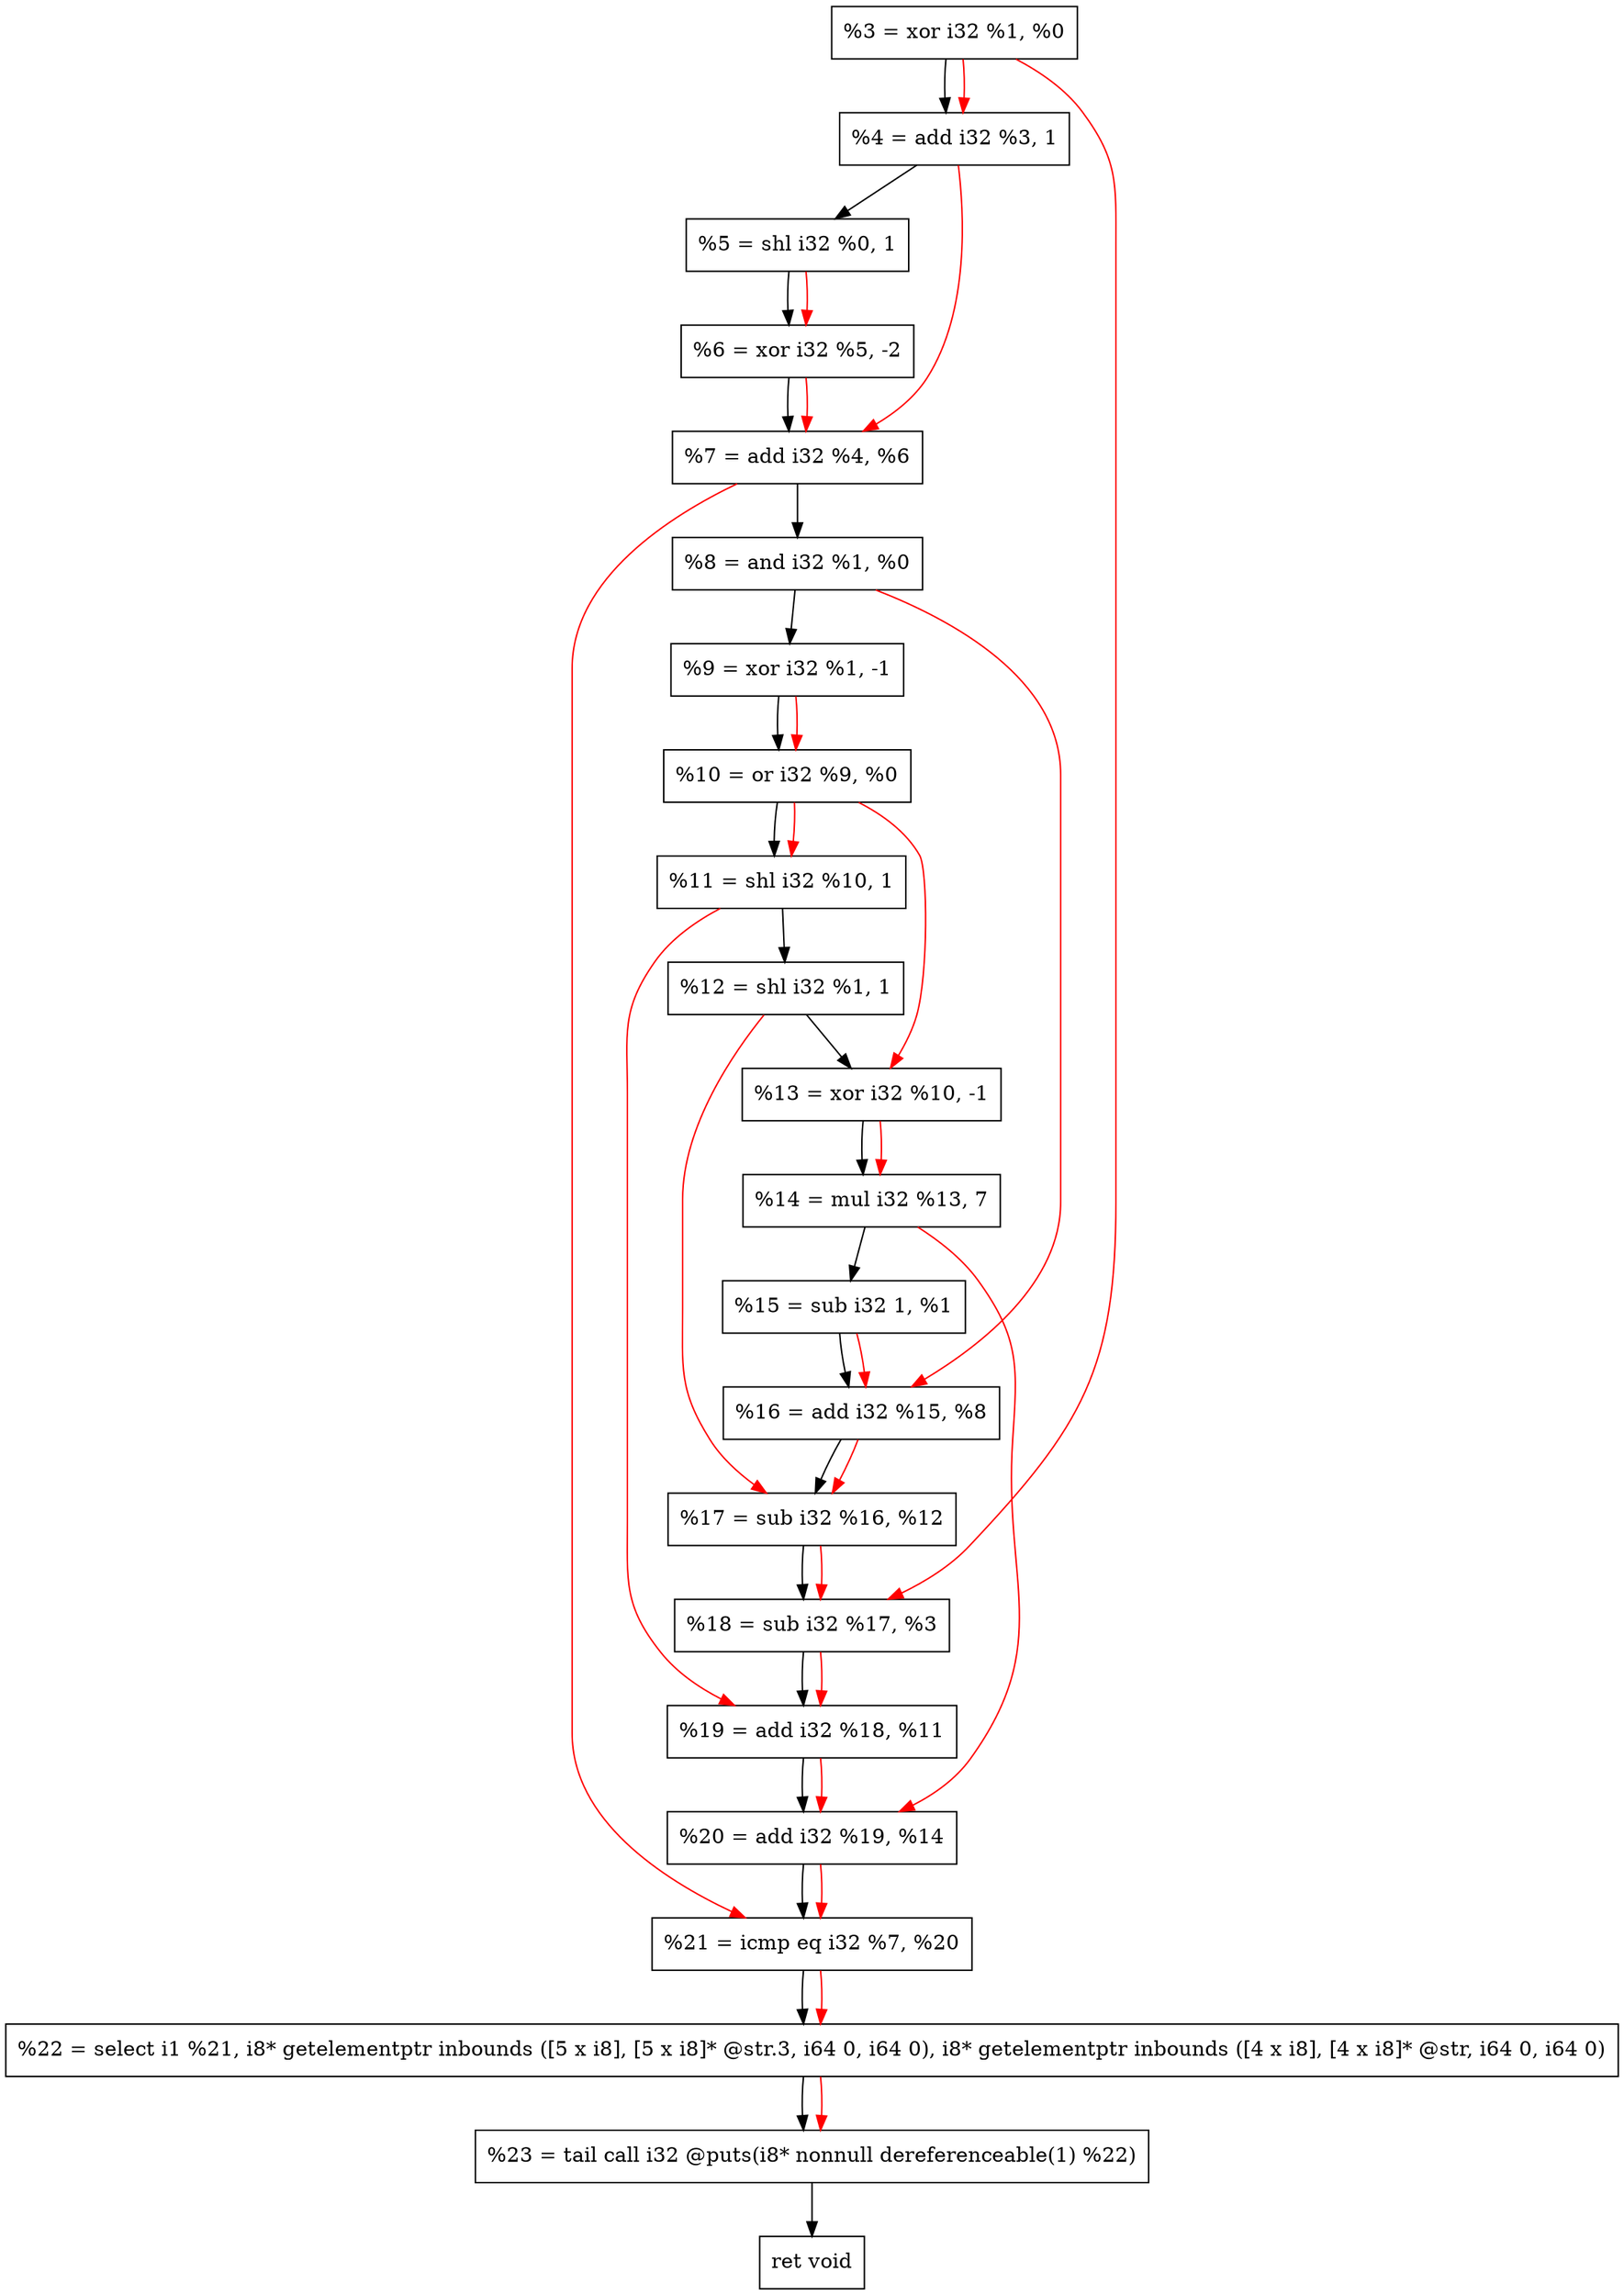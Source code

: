 digraph "DFG for'crackme' function" {
	Node0x649450[shape=record, label="  %3 = xor i32 %1, %0"];
	Node0x649b00[shape=record, label="  %4 = add i32 %3, 1"];
	Node0x649bc0[shape=record, label="  %5 = shl i32 %0, 1"];
	Node0x649c30[shape=record, label="  %6 = xor i32 %5, -2"];
	Node0x649ca0[shape=record, label="  %7 = add i32 %4, %6"];
	Node0x649d10[shape=record, label="  %8 = and i32 %1, %0"];
	Node0x649db0[shape=record, label="  %9 = xor i32 %1, -1"];
	Node0x649e20[shape=record, label="  %10 = or i32 %9, %0"];
	Node0x649e90[shape=record, label="  %11 = shl i32 %10, 1"];
	Node0x649f00[shape=record, label="  %12 = shl i32 %1, 1"];
	Node0x649f70[shape=record, label="  %13 = xor i32 %10, -1"];
	Node0x64a010[shape=record, label="  %14 = mul i32 %13, 7"];
	Node0x64a080[shape=record, label="  %15 = sub i32 1, %1"];
	Node0x64a0f0[shape=record, label="  %16 = add i32 %15, %8"];
	Node0x64a160[shape=record, label="  %17 = sub i32 %16, %12"];
	Node0x64a1d0[shape=record, label="  %18 = sub i32 %17, %3"];
	Node0x64a240[shape=record, label="  %19 = add i32 %18, %11"];
	Node0x64a2b0[shape=record, label="  %20 = add i32 %19, %14"];
	Node0x64a320[shape=record, label="  %21 = icmp eq i32 %7, %20"];
	Node0x5ea268[shape=record, label="  %22 = select i1 %21, i8* getelementptr inbounds ([5 x i8], [5 x i8]* @str.3, i64 0, i64 0), i8* getelementptr inbounds ([4 x i8], [4 x i8]* @str, i64 0, i64 0)"];
	Node0x64a7c0[shape=record, label="  %23 = tail call i32 @puts(i8* nonnull dereferenceable(1) %22)"];
	Node0x64a810[shape=record, label="  ret void"];
	Node0x649450 -> Node0x649b00;
	Node0x649b00 -> Node0x649bc0;
	Node0x649bc0 -> Node0x649c30;
	Node0x649c30 -> Node0x649ca0;
	Node0x649ca0 -> Node0x649d10;
	Node0x649d10 -> Node0x649db0;
	Node0x649db0 -> Node0x649e20;
	Node0x649e20 -> Node0x649e90;
	Node0x649e90 -> Node0x649f00;
	Node0x649f00 -> Node0x649f70;
	Node0x649f70 -> Node0x64a010;
	Node0x64a010 -> Node0x64a080;
	Node0x64a080 -> Node0x64a0f0;
	Node0x64a0f0 -> Node0x64a160;
	Node0x64a160 -> Node0x64a1d0;
	Node0x64a1d0 -> Node0x64a240;
	Node0x64a240 -> Node0x64a2b0;
	Node0x64a2b0 -> Node0x64a320;
	Node0x64a320 -> Node0x5ea268;
	Node0x5ea268 -> Node0x64a7c0;
	Node0x64a7c0 -> Node0x64a810;
edge [color=red]
	Node0x649450 -> Node0x649b00;
	Node0x649bc0 -> Node0x649c30;
	Node0x649b00 -> Node0x649ca0;
	Node0x649c30 -> Node0x649ca0;
	Node0x649db0 -> Node0x649e20;
	Node0x649e20 -> Node0x649e90;
	Node0x649e20 -> Node0x649f70;
	Node0x649f70 -> Node0x64a010;
	Node0x64a080 -> Node0x64a0f0;
	Node0x649d10 -> Node0x64a0f0;
	Node0x64a0f0 -> Node0x64a160;
	Node0x649f00 -> Node0x64a160;
	Node0x64a160 -> Node0x64a1d0;
	Node0x649450 -> Node0x64a1d0;
	Node0x64a1d0 -> Node0x64a240;
	Node0x649e90 -> Node0x64a240;
	Node0x64a240 -> Node0x64a2b0;
	Node0x64a010 -> Node0x64a2b0;
	Node0x649ca0 -> Node0x64a320;
	Node0x64a2b0 -> Node0x64a320;
	Node0x64a320 -> Node0x5ea268;
	Node0x5ea268 -> Node0x64a7c0;
}
